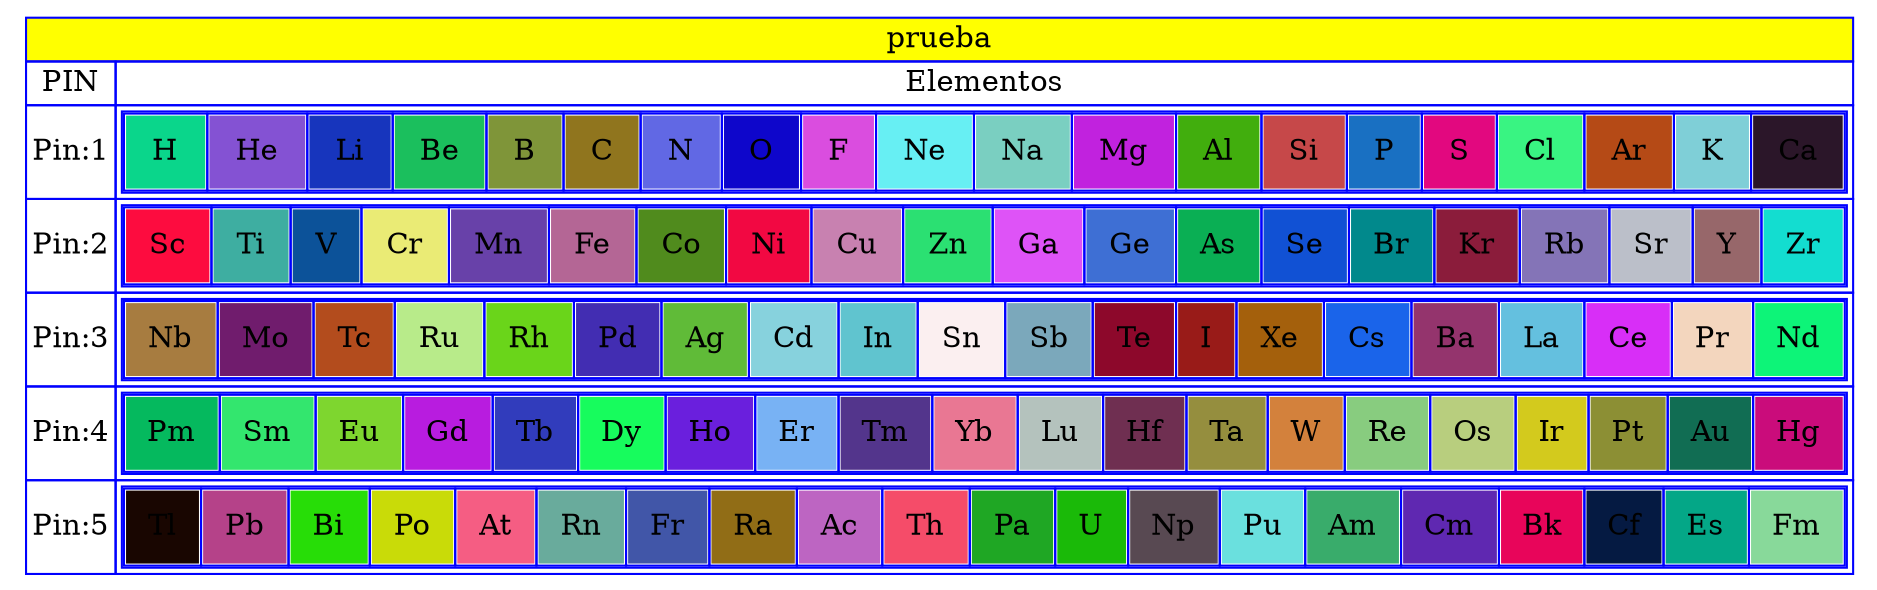 digraph {tbl [shape=plaintext label=<<table border='0' cellborder='1' color='blue' cellspacing='0'><tr><td colspan='2' align='center' bgcolor='yellow'>prueba</td></tr><tr><td>PIN</td><td>Elementos</td></tr><tr>
<td>Pin:1</td>
<td colspan='1' rowspan='1'><table border='1' cellpadding='0' cellspacing='0'>
<tr>
<td><table border='0' cellpadding='10' cellspacing='0'>
<tr><td align='center' bgcolor="#0ad68b" color="#0ad68b" >H</td></tr>
</table>
</td>
<td><table border='0' cellpadding='10' cellspacing='0'>
<tr><td align='center' bgcolor="#8452d3" color="#8452d3" >He</td></tr>
</table>
</td>
<td><table border='0' cellpadding='10' cellspacing='0'>
<tr><td align='center' bgcolor="#1735bd" color="#1735bd" >Li</td></tr>
</table>
</td>
<td><table border='0' cellpadding='10' cellspacing='0'>
<tr><td align='center' bgcolor="#1bbf5d" color="#1bbf5d" >Be</td></tr>
</table>
</td>
<td><table border='0' cellpadding='10' cellspacing='0'>
<tr><td align='center' bgcolor="#7f9539" color="#7f9539" >B</td></tr>
</table>
</td>
<td><table border='0' cellpadding='10' cellspacing='0'>
<tr><td align='center' bgcolor="#90751e" color="#90751e" >C</td></tr>
</table>
</td>
<td><table border='0' cellpadding='10' cellspacing='0'>
<tr><td align='center' bgcolor="#6168e4" color="#6168e4" >N</td></tr>
</table>
</td>
<td><table border='0' cellpadding='10' cellspacing='0'>
<tr><td align='center' bgcolor="#0e06cb" color="#0e06cb" >O</td></tr>
</table>
</td>
<td><table border='0' cellpadding='10' cellspacing='0'>
<tr><td align='center' bgcolor="#da4ddf" color="#da4ddf" >F</td></tr>
</table>
</td>
<td><table border='0' cellpadding='10' cellspacing='0'>
<tr><td align='center' bgcolor="#67eff3" color="#67eff3" >Ne</td></tr>
</table>
</td>
<td><table border='0' cellpadding='10' cellspacing='0'>
<tr><td align='center' bgcolor="#7acfc1" color="#7acfc1" >Na</td></tr>
</table>
</td>
<td><table border='0' cellpadding='10' cellspacing='0'>
<tr><td align='center' bgcolor="#c122de" color="#c122de" >Mg</td></tr>
</table>
</td>
<td><table border='0' cellpadding='10' cellspacing='0'>
<tr><td align='center' bgcolor="#41ae0d" color="#41ae0d" >Al</td></tr>
</table>
</td>
<td><table border='0' cellpadding='10' cellspacing='0'>
<tr><td align='center' bgcolor="#c64849" color="#c64849" >Si</td></tr>
</table>
</td>
<td><table border='0' cellpadding='10' cellspacing='0'>
<tr><td align='center' bgcolor="#1970c2" color="#1970c2" >P</td></tr>
</table>
</td>
<td><table border='0' cellpadding='10' cellspacing='0'>
<tr><td align='center' bgcolor="#e2087f" color="#e2087f" >S</td></tr>
</table>
</td>
<td><table border='0' cellpadding='10' cellspacing='0'>
<tr><td align='center' bgcolor="#39f482" color="#39f482" >Cl</td></tr>
</table>
</td>
<td><table border='0' cellpadding='10' cellspacing='0'>
<tr><td align='center' bgcolor="#b54a16" color="#b54a16" >Ar</td></tr>
</table>
</td>
<td><table border='0' cellpadding='10' cellspacing='0'>
<tr><td align='center' bgcolor="#7fcfd7" color="#7fcfd7" >K</td></tr>
</table>
</td>
<td><table border='0' cellpadding='10' cellspacing='0'>
<tr><td align='center' bgcolor="#2b1629" color="#2b1629" >Ca</td></tr>
</table>
</td>
</tr>
</table>
</td>
</tr>
<tr>
<td>Pin:2</td>
<td colspan='1' rowspan='1'><table border='1' cellpadding='0' cellspacing='0'>
<tr>
<td><table border='0' cellpadding='10' cellspacing='0'>
<tr><td align='center' bgcolor="#fd0c3f" color="#fd0c3f" >Sc</td></tr>
</table>
</td>
<td><table border='0' cellpadding='10' cellspacing='0'>
<tr><td align='center' bgcolor="#3eaea1" color="#3eaea1" >Ti</td></tr>
</table>
</td>
<td><table border='0' cellpadding='10' cellspacing='0'>
<tr><td align='center' bgcolor="#0c5299" color="#0c5299" >V</td></tr>
</table>
</td>
<td><table border='0' cellpadding='10' cellspacing='0'>
<tr><td align='center' bgcolor="#eaeb75" color="#eaeb75" >Cr</td></tr>
</table>
</td>
<td><table border='0' cellpadding='10' cellspacing='0'>
<tr><td align='center' bgcolor="#6841a9" color="#6841a9" >Mn</td></tr>
</table>
</td>
<td><table border='0' cellpadding='10' cellspacing='0'>
<tr><td align='center' bgcolor="#b46695" color="#b46695" >Fe</td></tr>
</table>
</td>
<td><table border='0' cellpadding='10' cellspacing='0'>
<tr><td align='center' bgcolor="#508b1d" color="#508b1d" >Co</td></tr>
</table>
</td>
<td><table border='0' cellpadding='10' cellspacing='0'>
<tr><td align='center' bgcolor="#f20842" color="#f20842" >Ni</td></tr>
</table>
</td>
<td><table border='0' cellpadding='10' cellspacing='0'>
<tr><td align='center' bgcolor="#c881b0" color="#c881b0" >Cu</td></tr>
</table>
</td>
<td><table border='0' cellpadding='10' cellspacing='0'>
<tr><td align='center' bgcolor="#2be072" color="#2be072" >Zn</td></tr>
</table>
</td>
<td><table border='0' cellpadding='10' cellspacing='0'>
<tr><td align='center' bgcolor="#de53f7" color="#de53f7" >Ga</td></tr>
</table>
</td>
<td><table border='0' cellpadding='10' cellspacing='0'>
<tr><td align='center' bgcolor="#3e6fd4" color="#3e6fd4" >Ge</td></tr>
</table>
</td>
<td><table border='0' cellpadding='10' cellspacing='0'>
<tr><td align='center' bgcolor="#0aaf54" color="#0aaf54" >As</td></tr>
</table>
</td>
<td><table border='0' cellpadding='10' cellspacing='0'>
<tr><td align='center' bgcolor="#1151d4" color="#1151d4" >Se</td></tr>
</table>
</td>
<td><table border='0' cellpadding='10' cellspacing='0'>
<tr><td align='center' bgcolor="#01898c" color="#01898c" >Br</td></tr>
</table>
</td>
<td><table border='0' cellpadding='10' cellspacing='0'>
<tr><td align='center' bgcolor="#8b1c3b" color="#8b1c3b" >Kr</td></tr>
</table>
</td>
<td><table border='0' cellpadding='10' cellspacing='0'>
<tr><td align='center' bgcolor="#8474b7" color="#8474b7" >Rb</td></tr>
</table>
</td>
<td><table border='0' cellpadding='10' cellspacing='0'>
<tr><td align='center' bgcolor="#bbbfc9" color="#bbbfc9" >Sr</td></tr>
</table>
</td>
<td><table border='0' cellpadding='10' cellspacing='0'>
<tr><td align='center' bgcolor="#97676a" color="#97676a" >Y</td></tr>
</table>
</td>
<td><table border='0' cellpadding='10' cellspacing='0'>
<tr><td align='center' bgcolor="#13ddd0" color="#13ddd0" >Zr</td></tr>
</table>
</td>
</tr>
</table>
</td>
</tr>
<tr>
<td>Pin:3</td>
<td colspan='1' rowspan='1'><table border='1' cellpadding='0' cellspacing='0'>
<tr>
<td><table border='0' cellpadding='10' cellspacing='0'>
<tr><td align='center' bgcolor="#a77c40" color="#a77c40" >Nb</td></tr>
</table>
</td>
<td><table border='0' cellpadding='10' cellspacing='0'>
<tr><td align='center' bgcolor="#701c6d" color="#701c6d" >Mo</td></tr>
</table>
</td>
<td><table border='0' cellpadding='10' cellspacing='0'>
<tr><td align='center' bgcolor="#b34c1d" color="#b34c1d" >Tc</td></tr>
</table>
</td>
<td><table border='0' cellpadding='10' cellspacing='0'>
<tr><td align='center' bgcolor="#b8eb8a" color="#b8eb8a" >Ru</td></tr>
</table>
</td>
<td><table border='0' cellpadding='10' cellspacing='0'>
<tr><td align='center' bgcolor="#6ad51a" color="#6ad51a" >Rh</td></tr>
</table>
</td>
<td><table border='0' cellpadding='10' cellspacing='0'>
<tr><td align='center' bgcolor="#422db2" color="#422db2" >Pd</td></tr>
</table>
</td>
<td><table border='0' cellpadding='10' cellspacing='0'>
<tr><td align='center' bgcolor="#60bb38" color="#60bb38" >Ag</td></tr>
</table>
</td>
<td><table border='0' cellpadding='10' cellspacing='0'>
<tr><td align='center' bgcolor="#87d2dd" color="#87d2dd" >Cd</td></tr>
</table>
</td>
<td><table border='0' cellpadding='10' cellspacing='0'>
<tr><td align='center' bgcolor="#60c4cf" color="#60c4cf" >In</td></tr>
</table>
</td>
<td><table border='0' cellpadding='10' cellspacing='0'>
<tr><td align='center' bgcolor="#fbeff0" color="#fbeff0" >Sn</td></tr>
</table>
</td>
<td><table border='0' cellpadding='10' cellspacing='0'>
<tr><td align='center' bgcolor="#7ba8bb" color="#7ba8bb" >Sb</td></tr>
</table>
</td>
<td><table border='0' cellpadding='10' cellspacing='0'>
<tr><td align='center' bgcolor="#8d082b" color="#8d082b" >Te</td></tr>
</table>
</td>
<td><table border='0' cellpadding='10' cellspacing='0'>
<tr><td align='center' bgcolor="#991b18" color="#991b18" >I</td></tr>
</table>
</td>
<td><table border='0' cellpadding='10' cellspacing='0'>
<tr><td align='center' bgcolor="#a4600c" color="#a4600c" >Xe</td></tr>
</table>
</td>
<td><table border='0' cellpadding='10' cellspacing='0'>
<tr><td align='center' bgcolor="#1a64ea" color="#1a64ea" >Cs</td></tr>
</table>
</td>
<td><table border='0' cellpadding='10' cellspacing='0'>
<tr><td align='center' bgcolor="#94346d" color="#94346d" >Ba</td></tr>
</table>
</td>
<td><table border='0' cellpadding='10' cellspacing='0'>
<tr><td align='center' bgcolor="#64c0df" color="#64c0df" >La</td></tr>
</table>
</td>
<td><table border='0' cellpadding='10' cellspacing='0'>
<tr><td align='center' bgcolor="#d82ef7" color="#d82ef7" >Ce</td></tr>
</table>
</td>
<td><table border='0' cellpadding='10' cellspacing='0'>
<tr><td align='center' bgcolor="#f3d6be" color="#f3d6be" >Pr</td></tr>
</table>
</td>
<td><table border='0' cellpadding='10' cellspacing='0'>
<tr><td align='center' bgcolor="#0df478" color="#0df478" >Nd</td></tr>
</table>
</td>
</tr>
</table>
</td>
</tr>
<tr>
<td>Pin:4</td>
<td colspan='1' rowspan='1'><table border='1' cellpadding='0' cellspacing='0'>
<tr>
<td><table border='0' cellpadding='10' cellspacing='0'>
<tr><td align='center' bgcolor="#05b95e" color="#05b95e" >Pm</td></tr>
</table>
</td>
<td><table border='0' cellpadding='10' cellspacing='0'>
<tr><td align='center' bgcolor="#33e66e" color="#33e66e" >Sm</td></tr>
</table>
</td>
<td><table border='0' cellpadding='10' cellspacing='0'>
<tr><td align='center' bgcolor="#7ed62f" color="#7ed62f" >Eu</td></tr>
</table>
</td>
<td><table border='0' cellpadding='10' cellspacing='0'>
<tr><td align='center' bgcolor="#b81cdf" color="#b81cdf" >Gd</td></tr>
</table>
</td>
<td><table border='0' cellpadding='10' cellspacing='0'>
<tr><td align='center' bgcolor="#313cbc" color="#313cbc" >Tb</td></tr>
</table>
</td>
<td><table border='0' cellpadding='10' cellspacing='0'>
<tr><td align='center' bgcolor="#17fc5d" color="#17fc5d" >Dy</td></tr>
</table>
</td>
<td><table border='0' cellpadding='10' cellspacing='0'>
<tr><td align='center' bgcolor="#6a1fdd" color="#6a1fdd" >Ho</td></tr>
</table>
</td>
<td><table border='0' cellpadding='10' cellspacing='0'>
<tr><td align='center' bgcolor="#78b2f4" color="#78b2f4" >Er</td></tr>
</table>
</td>
<td><table border='0' cellpadding='10' cellspacing='0'>
<tr><td align='center' bgcolor="#53358c" color="#53358c" >Tm</td></tr>
</table>
</td>
<td><table border='0' cellpadding='10' cellspacing='0'>
<tr><td align='center' bgcolor="#e97793" color="#e97793" >Yb</td></tr>
</table>
</td>
<td><table border='0' cellpadding='10' cellspacing='0'>
<tr><td align='center' bgcolor="#b4c2bd" color="#b4c2bd" >Lu</td></tr>
</table>
</td>
<td><table border='0' cellpadding='10' cellspacing='0'>
<tr><td align='center' bgcolor="#6f2f51" color="#6f2f51" >Hf</td></tr>
</table>
</td>
<td><table border='0' cellpadding='10' cellspacing='0'>
<tr><td align='center' bgcolor="#958e3e" color="#958e3e" >Ta</td></tr>
</table>
</td>
<td><table border='0' cellpadding='10' cellspacing='0'>
<tr><td align='center' bgcolor="#d3813c" color="#d3813c" >W</td></tr>
</table>
</td>
<td><table border='0' cellpadding='10' cellspacing='0'>
<tr><td align='center' bgcolor="#88cc7f" color="#88cc7f" >Re</td></tr>
</table>
</td>
<td><table border='0' cellpadding='10' cellspacing='0'>
<tr><td align='center' bgcolor="#b8ce7e" color="#b8ce7e" >Os</td></tr>
</table>
</td>
<td><table border='0' cellpadding='10' cellspacing='0'>
<tr><td align='center' bgcolor="#d3ca1d" color="#d3ca1d" >Ir</td></tr>
</table>
</td>
<td><table border='0' cellpadding='10' cellspacing='0'>
<tr><td align='center' bgcolor="#8c8f34" color="#8c8f34" >Pt</td></tr>
</table>
</td>
<td><table border='0' cellpadding='10' cellspacing='0'>
<tr><td align='center' bgcolor="#116d53" color="#116d53" >Au</td></tr>
</table>
</td>
<td><table border='0' cellpadding='10' cellspacing='0'>
<tr><td align='center' bgcolor="#ca0c7b" color="#ca0c7b" >Hg</td></tr>
</table>
</td>
</tr>
</table>
</td>
</tr>
<tr>
<td>Pin:5</td>
<td colspan='1' rowspan='1'><table border='1' cellpadding='0' cellspacing='0'>
<tr>
<td><table border='0' cellpadding='10' cellspacing='0'>
<tr><td align='center' bgcolor="#190601" color="#190601" >Tl</td></tr>
</table>
</td>
<td><table border='0' cellpadding='10' cellspacing='0'>
<tr><td align='center' bgcolor="#b54289" color="#b54289" >Pb</td></tr>
</table>
</td>
<td><table border='0' cellpadding='10' cellspacing='0'>
<tr><td align='center' bgcolor="#27dd07" color="#27dd07" >Bi</td></tr>
</table>
</td>
<td><table border='0' cellpadding='10' cellspacing='0'>
<tr><td align='center' bgcolor="#c9db08" color="#c9db08" >Po</td></tr>
</table>
</td>
<td><table border='0' cellpadding='10' cellspacing='0'>
<tr><td align='center' bgcolor="#f55d83" color="#f55d83" >At</td></tr>
</table>
</td>
<td><table border='0' cellpadding='10' cellspacing='0'>
<tr><td align='center' bgcolor="#69ab9c" color="#69ab9c" >Rn</td></tr>
</table>
</td>
<td><table border='0' cellpadding='10' cellspacing='0'>
<tr><td align='center' bgcolor="#4156a8" color="#4156a8" >Fr</td></tr>
</table>
</td>
<td><table border='0' cellpadding='10' cellspacing='0'>
<tr><td align='center' bgcolor="#916d16" color="#916d16" >Ra</td></tr>
</table>
</td>
<td><table border='0' cellpadding='10' cellspacing='0'>
<tr><td align='center' bgcolor="#bd65c2" color="#bd65c2" >Ac</td></tr>
</table>
</td>
<td><table border='0' cellpadding='10' cellspacing='0'>
<tr><td align='center' bgcolor="#f54c69" color="#f54c69" >Th</td></tr>
</table>
</td>
<td><table border='0' cellpadding='10' cellspacing='0'>
<tr><td align='center' bgcolor="#1fa724" color="#1fa724" >Pa</td></tr>
</table>
</td>
<td><table border='0' cellpadding='10' cellspacing='0'>
<tr><td align='center' bgcolor="#1aba08" color="#1aba08" >U</td></tr>
</table>
</td>
<td><table border='0' cellpadding='10' cellspacing='0'>
<tr><td align='center' bgcolor="#584952" color="#584952" >Np</td></tr>
</table>
</td>
<td><table border='0' cellpadding='10' cellspacing='0'>
<tr><td align='center' bgcolor="#6ae0de" color="#6ae0de" >Pu</td></tr>
</table>
</td>
<td><table border='0' cellpadding='10' cellspacing='0'>
<tr><td align='center' bgcolor="#39ac6b" color="#39ac6b" >Am</td></tr>
</table>
</td>
<td><table border='0' cellpadding='10' cellspacing='0'>
<tr><td align='center' bgcolor="#5f28b1" color="#5f28b1" >Cm</td></tr>
</table>
</td>
<td><table border='0' cellpadding='10' cellspacing='0'>
<tr><td align='center' bgcolor="#e8055a" color="#e8055a" >Bk</td></tr>
</table>
</td>
<td><table border='0' cellpadding='10' cellspacing='0'>
<tr><td align='center' bgcolor="#051a42" color="#051a42" >Cf</td></tr>
</table>
</td>
<td><table border='0' cellpadding='10' cellspacing='0'>
<tr><td align='center' bgcolor="#04a787" color="#04a787" >Es</td></tr>
</table>
</td>
<td><table border='0' cellpadding='10' cellspacing='0'>
<tr><td align='center' bgcolor="#88d99a" color="#88d99a" >Fm</td></tr>
</table>
</td>
</tr>
</table>
</td>
</tr>
</table>>];
}